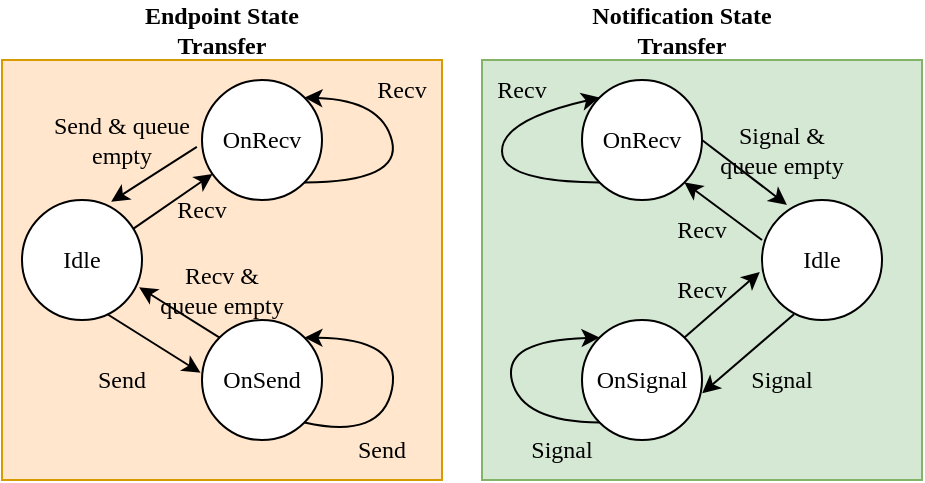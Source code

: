 <mxfile version="26.1.1">
  <diagram name="第 1 页" id="-JhWn3O2yWtf-PAiQyTx">
    <mxGraphModel dx="651" dy="385" grid="1" gridSize="10" guides="1" tooltips="1" connect="1" arrows="1" fold="1" page="1" pageScale="1" pageWidth="827" pageHeight="1169" math="0" shadow="0">
      <root>
        <mxCell id="0" />
        <mxCell id="1" parent="0" />
        <mxCell id="xNINmM9kppurYQLskDPg-37" value="" style="rounded=0;whiteSpace=wrap;html=1;fillColor=#d5e8d4;strokeColor=#82b366;" vertex="1" parent="1">
          <mxGeometry x="340" y="110" width="220" height="210" as="geometry" />
        </mxCell>
        <mxCell id="xNINmM9kppurYQLskDPg-36" value="" style="rounded=0;whiteSpace=wrap;html=1;fillColor=#ffe6cc;strokeColor=#d79b00;" vertex="1" parent="1">
          <mxGeometry x="100" y="110" width="220" height="210" as="geometry" />
        </mxCell>
        <mxCell id="xNINmM9kppurYQLskDPg-1" value="&lt;font face=&quot;Times New Roman&quot;&gt;Idle&lt;/font&gt;" style="ellipse;whiteSpace=wrap;html=1;aspect=fixed;" vertex="1" parent="1">
          <mxGeometry x="110" y="180" width="60" height="60" as="geometry" />
        </mxCell>
        <mxCell id="xNINmM9kppurYQLskDPg-2" value="&lt;font face=&quot;Times New Roman&quot;&gt;OnRecv&lt;/font&gt;" style="ellipse;whiteSpace=wrap;html=1;aspect=fixed;" vertex="1" parent="1">
          <mxGeometry x="200" y="120" width="60" height="60" as="geometry" />
        </mxCell>
        <mxCell id="xNINmM9kppurYQLskDPg-3" value="&lt;font face=&quot;Times New Roman&quot;&gt;OnSend&lt;/font&gt;" style="ellipse;whiteSpace=wrap;html=1;aspect=fixed;" vertex="1" parent="1">
          <mxGeometry x="200" y="240" width="60" height="60" as="geometry" />
        </mxCell>
        <mxCell id="xNINmM9kppurYQLskDPg-4" value="&lt;font face=&quot;Times New Roman&quot;&gt;Idle&lt;/font&gt;" style="ellipse;whiteSpace=wrap;html=1;aspect=fixed;" vertex="1" parent="1">
          <mxGeometry x="480" y="180" width="60" height="60" as="geometry" />
        </mxCell>
        <mxCell id="xNINmM9kppurYQLskDPg-5" value="&lt;font face=&quot;Times New Roman&quot;&gt;OnRecv&lt;/font&gt;" style="ellipse;whiteSpace=wrap;html=1;aspect=fixed;" vertex="1" parent="1">
          <mxGeometry x="390" y="120" width="60" height="60" as="geometry" />
        </mxCell>
        <mxCell id="xNINmM9kppurYQLskDPg-6" value="&lt;font face=&quot;Times New Roman&quot;&gt;OnSignal&lt;/font&gt;" style="ellipse;whiteSpace=wrap;html=1;aspect=fixed;" vertex="1" parent="1">
          <mxGeometry x="390" y="240" width="60" height="60" as="geometry" />
        </mxCell>
        <mxCell id="xNINmM9kppurYQLskDPg-7" value="" style="endArrow=classic;html=1;rounded=0;exitX=0.929;exitY=0.239;exitDx=0;exitDy=0;exitPerimeter=0;" edge="1" parent="1" source="xNINmM9kppurYQLskDPg-1" target="xNINmM9kppurYQLskDPg-2">
          <mxGeometry width="50" height="50" relative="1" as="geometry">
            <mxPoint x="161" y="189" as="sourcePoint" />
            <mxPoint x="110" y="290" as="targetPoint" />
          </mxGeometry>
        </mxCell>
        <mxCell id="xNINmM9kppurYQLskDPg-8" value="" style="endArrow=classic;html=1;rounded=0;entryX=-0.012;entryY=0.44;entryDx=0;entryDy=0;exitX=0.712;exitY=0.952;exitDx=0;exitDy=0;entryPerimeter=0;exitPerimeter=0;" edge="1" parent="1" source="xNINmM9kppurYQLskDPg-1" target="xNINmM9kppurYQLskDPg-3">
          <mxGeometry width="50" height="50" relative="1" as="geometry">
            <mxPoint x="140" y="240" as="sourcePoint" />
            <mxPoint x="150" y="300" as="targetPoint" />
          </mxGeometry>
        </mxCell>
        <mxCell id="xNINmM9kppurYQLskDPg-9" value="&lt;font face=&quot;Times New Roman&quot;&gt;Recv &amp;amp; queue empty&lt;/font&gt;" style="text;html=1;align=center;verticalAlign=middle;whiteSpace=wrap;rounded=0;" vertex="1" parent="1">
          <mxGeometry x="175" y="210" width="70" height="30" as="geometry" />
        </mxCell>
        <mxCell id="xNINmM9kppurYQLskDPg-10" value="&lt;font face=&quot;Times New Roman&quot;&gt;Send&lt;/font&gt;" style="text;html=1;align=center;verticalAlign=middle;whiteSpace=wrap;rounded=0;" vertex="1" parent="1">
          <mxGeometry x="130" y="255" width="60" height="30" as="geometry" />
        </mxCell>
        <mxCell id="xNINmM9kppurYQLskDPg-12" value="" style="curved=1;endArrow=classic;html=1;rounded=0;exitX=1;exitY=1;exitDx=0;exitDy=0;entryX=1;entryY=0;entryDx=0;entryDy=0;" edge="1" parent="1" source="xNINmM9kppurYQLskDPg-3" target="xNINmM9kppurYQLskDPg-3">
          <mxGeometry width="50" height="50" relative="1" as="geometry">
            <mxPoint x="320" y="280" as="sourcePoint" />
            <mxPoint x="370" y="230" as="targetPoint" />
            <Array as="points">
              <mxPoint x="290" y="300" />
              <mxPoint x="300" y="249" />
            </Array>
          </mxGeometry>
        </mxCell>
        <mxCell id="xNINmM9kppurYQLskDPg-14" value="" style="curved=1;endArrow=classic;html=1;rounded=0;exitX=1;exitY=1;exitDx=0;exitDy=0;entryX=1;entryY=0;entryDx=0;entryDy=0;" edge="1" parent="1" source="xNINmM9kppurYQLskDPg-2" target="xNINmM9kppurYQLskDPg-2">
          <mxGeometry width="50" height="50" relative="1" as="geometry">
            <mxPoint x="261" y="171" as="sourcePoint" />
            <mxPoint x="261" y="129" as="targetPoint" />
            <Array as="points">
              <mxPoint x="300" y="171" />
              <mxPoint x="290" y="130" />
            </Array>
          </mxGeometry>
        </mxCell>
        <mxCell id="xNINmM9kppurYQLskDPg-16" value="&lt;font face=&quot;Times New Roman&quot;&gt;Send&lt;/font&gt;" style="text;html=1;align=center;verticalAlign=middle;whiteSpace=wrap;rounded=0;" vertex="1" parent="1">
          <mxGeometry x="260" y="290" width="60" height="30" as="geometry" />
        </mxCell>
        <mxCell id="xNINmM9kppurYQLskDPg-17" value="&lt;font face=&quot;Times New Roman&quot;&gt;Recv&lt;/font&gt;" style="text;html=1;align=center;verticalAlign=middle;whiteSpace=wrap;rounded=0;" vertex="1" parent="1">
          <mxGeometry x="270" y="110" width="60" height="30" as="geometry" />
        </mxCell>
        <mxCell id="xNINmM9kppurYQLskDPg-18" value="" style="endArrow=classic;html=1;rounded=0;exitX=0;exitY=0;exitDx=0;exitDy=0;entryX=0.976;entryY=0.727;entryDx=0;entryDy=0;entryPerimeter=0;" edge="1" parent="1" source="xNINmM9kppurYQLskDPg-3" target="xNINmM9kppurYQLskDPg-1">
          <mxGeometry width="50" height="50" relative="1" as="geometry">
            <mxPoint x="171" y="241" as="sourcePoint" />
            <mxPoint x="170" y="220" as="targetPoint" />
          </mxGeometry>
        </mxCell>
        <mxCell id="xNINmM9kppurYQLskDPg-19" value="&lt;font face=&quot;Times New Roman&quot;&gt;Send &amp;amp; queue empty&lt;/font&gt;" style="text;html=1;align=center;verticalAlign=middle;whiteSpace=wrap;rounded=0;" vertex="1" parent="1">
          <mxGeometry x="125" y="135" width="70" height="30" as="geometry" />
        </mxCell>
        <mxCell id="xNINmM9kppurYQLskDPg-20" value="" style="endArrow=classic;html=1;rounded=0;exitX=-0.043;exitY=0.557;exitDx=0;exitDy=0;exitPerimeter=0;entryX=0.743;entryY=0.014;entryDx=0;entryDy=0;entryPerimeter=0;" edge="1" parent="1" source="xNINmM9kppurYQLskDPg-2" target="xNINmM9kppurYQLskDPg-1">
          <mxGeometry width="50" height="50" relative="1" as="geometry">
            <mxPoint x="171" y="199" as="sourcePoint" />
            <mxPoint x="214" y="175" as="targetPoint" />
          </mxGeometry>
        </mxCell>
        <mxCell id="xNINmM9kppurYQLskDPg-21" value="&lt;font face=&quot;Times New Roman&quot;&gt;Recv&lt;/font&gt;" style="text;html=1;align=center;verticalAlign=middle;whiteSpace=wrap;rounded=0;" vertex="1" parent="1">
          <mxGeometry x="170" y="170" width="60" height="30" as="geometry" />
        </mxCell>
        <mxCell id="xNINmM9kppurYQLskDPg-23" value="" style="curved=1;endArrow=classic;html=1;rounded=0;exitX=0;exitY=1;exitDx=0;exitDy=0;entryX=0;entryY=0;entryDx=0;entryDy=0;" edge="1" parent="1" source="xNINmM9kppurYQLskDPg-6" target="xNINmM9kppurYQLskDPg-6">
          <mxGeometry width="50" height="50" relative="1" as="geometry">
            <mxPoint x="330" y="255" as="sourcePoint" />
            <mxPoint x="330" y="213" as="targetPoint" />
            <Array as="points">
              <mxPoint x="360" y="291" />
              <mxPoint x="350" y="250" />
            </Array>
          </mxGeometry>
        </mxCell>
        <mxCell id="xNINmM9kppurYQLskDPg-24" value="&lt;font face=&quot;Times New Roman&quot;&gt;Signal&lt;/font&gt;" style="text;html=1;align=center;verticalAlign=middle;whiteSpace=wrap;rounded=0;" vertex="1" parent="1">
          <mxGeometry x="350" y="290" width="60" height="30" as="geometry" />
        </mxCell>
        <mxCell id="xNINmM9kppurYQLskDPg-25" value="" style="endArrow=classic;html=1;rounded=0;exitX=0.267;exitY=0.953;exitDx=0;exitDy=0;entryX=1.002;entryY=0.61;entryDx=0;entryDy=0;entryPerimeter=0;exitPerimeter=0;" edge="1" parent="1" source="xNINmM9kppurYQLskDPg-4" target="xNINmM9kppurYQLskDPg-6">
          <mxGeometry width="50" height="50" relative="1" as="geometry">
            <mxPoint x="410" y="340" as="sourcePoint" />
            <mxPoint x="460" y="290" as="targetPoint" />
          </mxGeometry>
        </mxCell>
        <mxCell id="xNINmM9kppurYQLskDPg-26" value="" style="endArrow=classic;html=1;rounded=0;exitX=1;exitY=0;exitDx=0;exitDy=0;entryX=-0.018;entryY=0.6;entryDx=0;entryDy=0;entryPerimeter=0;" edge="1" parent="1" source="xNINmM9kppurYQLskDPg-6" target="xNINmM9kppurYQLskDPg-4">
          <mxGeometry width="50" height="50" relative="1" as="geometry">
            <mxPoint x="506" y="247" as="sourcePoint" />
            <mxPoint x="460" y="287" as="targetPoint" />
          </mxGeometry>
        </mxCell>
        <mxCell id="xNINmM9kppurYQLskDPg-27" value="&lt;font face=&quot;Times New Roman&quot;&gt;Signal&lt;/font&gt;" style="text;html=1;align=center;verticalAlign=middle;whiteSpace=wrap;rounded=0;" vertex="1" parent="1">
          <mxGeometry x="460" y="255" width="60" height="30" as="geometry" />
        </mxCell>
        <mxCell id="xNINmM9kppurYQLskDPg-28" value="&lt;font face=&quot;Times New Roman&quot;&gt;Recv&lt;/font&gt;" style="text;html=1;align=center;verticalAlign=middle;whiteSpace=wrap;rounded=0;" vertex="1" parent="1">
          <mxGeometry x="420" y="210" width="60" height="30" as="geometry" />
        </mxCell>
        <mxCell id="xNINmM9kppurYQLskDPg-29" value="" style="endArrow=classic;html=1;rounded=0;exitX=0;exitY=0.333;exitDx=0;exitDy=0;exitPerimeter=0;entryX=1;entryY=1;entryDx=0;entryDy=0;" edge="1" parent="1" source="xNINmM9kppurYQLskDPg-4" target="xNINmM9kppurYQLskDPg-5">
          <mxGeometry width="50" height="50" relative="1" as="geometry">
            <mxPoint x="460" y="170" as="sourcePoint" />
            <mxPoint x="510" y="120" as="targetPoint" />
          </mxGeometry>
        </mxCell>
        <mxCell id="xNINmM9kppurYQLskDPg-30" value="" style="endArrow=classic;html=1;rounded=0;exitX=1;exitY=0.5;exitDx=0;exitDy=0;entryX=0.208;entryY=0.041;entryDx=0;entryDy=0;entryPerimeter=0;" edge="1" parent="1" source="xNINmM9kppurYQLskDPg-5" target="xNINmM9kppurYQLskDPg-4">
          <mxGeometry width="50" height="50" relative="1" as="geometry">
            <mxPoint x="490" y="210" as="sourcePoint" />
            <mxPoint x="451" y="181" as="targetPoint" />
          </mxGeometry>
        </mxCell>
        <mxCell id="xNINmM9kppurYQLskDPg-31" value="" style="curved=1;endArrow=classic;html=1;rounded=0;exitX=0;exitY=1;exitDx=0;exitDy=0;entryX=0;entryY=0;entryDx=0;entryDy=0;" edge="1" parent="1" source="xNINmM9kppurYQLskDPg-5" target="xNINmM9kppurYQLskDPg-5">
          <mxGeometry width="50" height="50" relative="1" as="geometry">
            <mxPoint x="389" y="171" as="sourcePoint" />
            <mxPoint x="389" y="129" as="targetPoint" />
            <Array as="points">
              <mxPoint x="350" y="171" />
              <mxPoint x="350" y="140" />
            </Array>
          </mxGeometry>
        </mxCell>
        <mxCell id="xNINmM9kppurYQLskDPg-32" value="&lt;font face=&quot;Times New Roman&quot;&gt;Recv&lt;/font&gt;" style="text;html=1;align=center;verticalAlign=middle;whiteSpace=wrap;rounded=0;" vertex="1" parent="1">
          <mxGeometry x="330" y="110" width="60" height="30" as="geometry" />
        </mxCell>
        <mxCell id="xNINmM9kppurYQLskDPg-34" value="&lt;font face=&quot;Times New Roman&quot;&gt;Recv&lt;/font&gt;" style="text;html=1;align=center;verticalAlign=middle;whiteSpace=wrap;rounded=0;" vertex="1" parent="1">
          <mxGeometry x="420" y="180" width="60" height="30" as="geometry" />
        </mxCell>
        <mxCell id="xNINmM9kppurYQLskDPg-35" value="&lt;font face=&quot;Times New Roman&quot;&gt;Signal &amp;amp; queue empty&lt;/font&gt;" style="text;html=1;align=center;verticalAlign=middle;whiteSpace=wrap;rounded=0;" vertex="1" parent="1">
          <mxGeometry x="455" y="140" width="70" height="30" as="geometry" />
        </mxCell>
        <mxCell id="xNINmM9kppurYQLskDPg-38" value="&lt;font face=&quot;Times New Roman&quot;&gt;&lt;b&gt;Endpoint State Transfer&lt;/b&gt;&lt;/font&gt;" style="text;html=1;align=center;verticalAlign=middle;whiteSpace=wrap;rounded=0;" vertex="1" parent="1">
          <mxGeometry x="150" y="80" width="120" height="30" as="geometry" />
        </mxCell>
        <mxCell id="xNINmM9kppurYQLskDPg-39" value="&lt;font face=&quot;Times New Roman&quot;&gt;&lt;b&gt;Notification State Transfer&lt;/b&gt;&lt;/font&gt;" style="text;html=1;align=center;verticalAlign=middle;whiteSpace=wrap;rounded=0;" vertex="1" parent="1">
          <mxGeometry x="380" y="80" width="120" height="30" as="geometry" />
        </mxCell>
      </root>
    </mxGraphModel>
  </diagram>
</mxfile>

